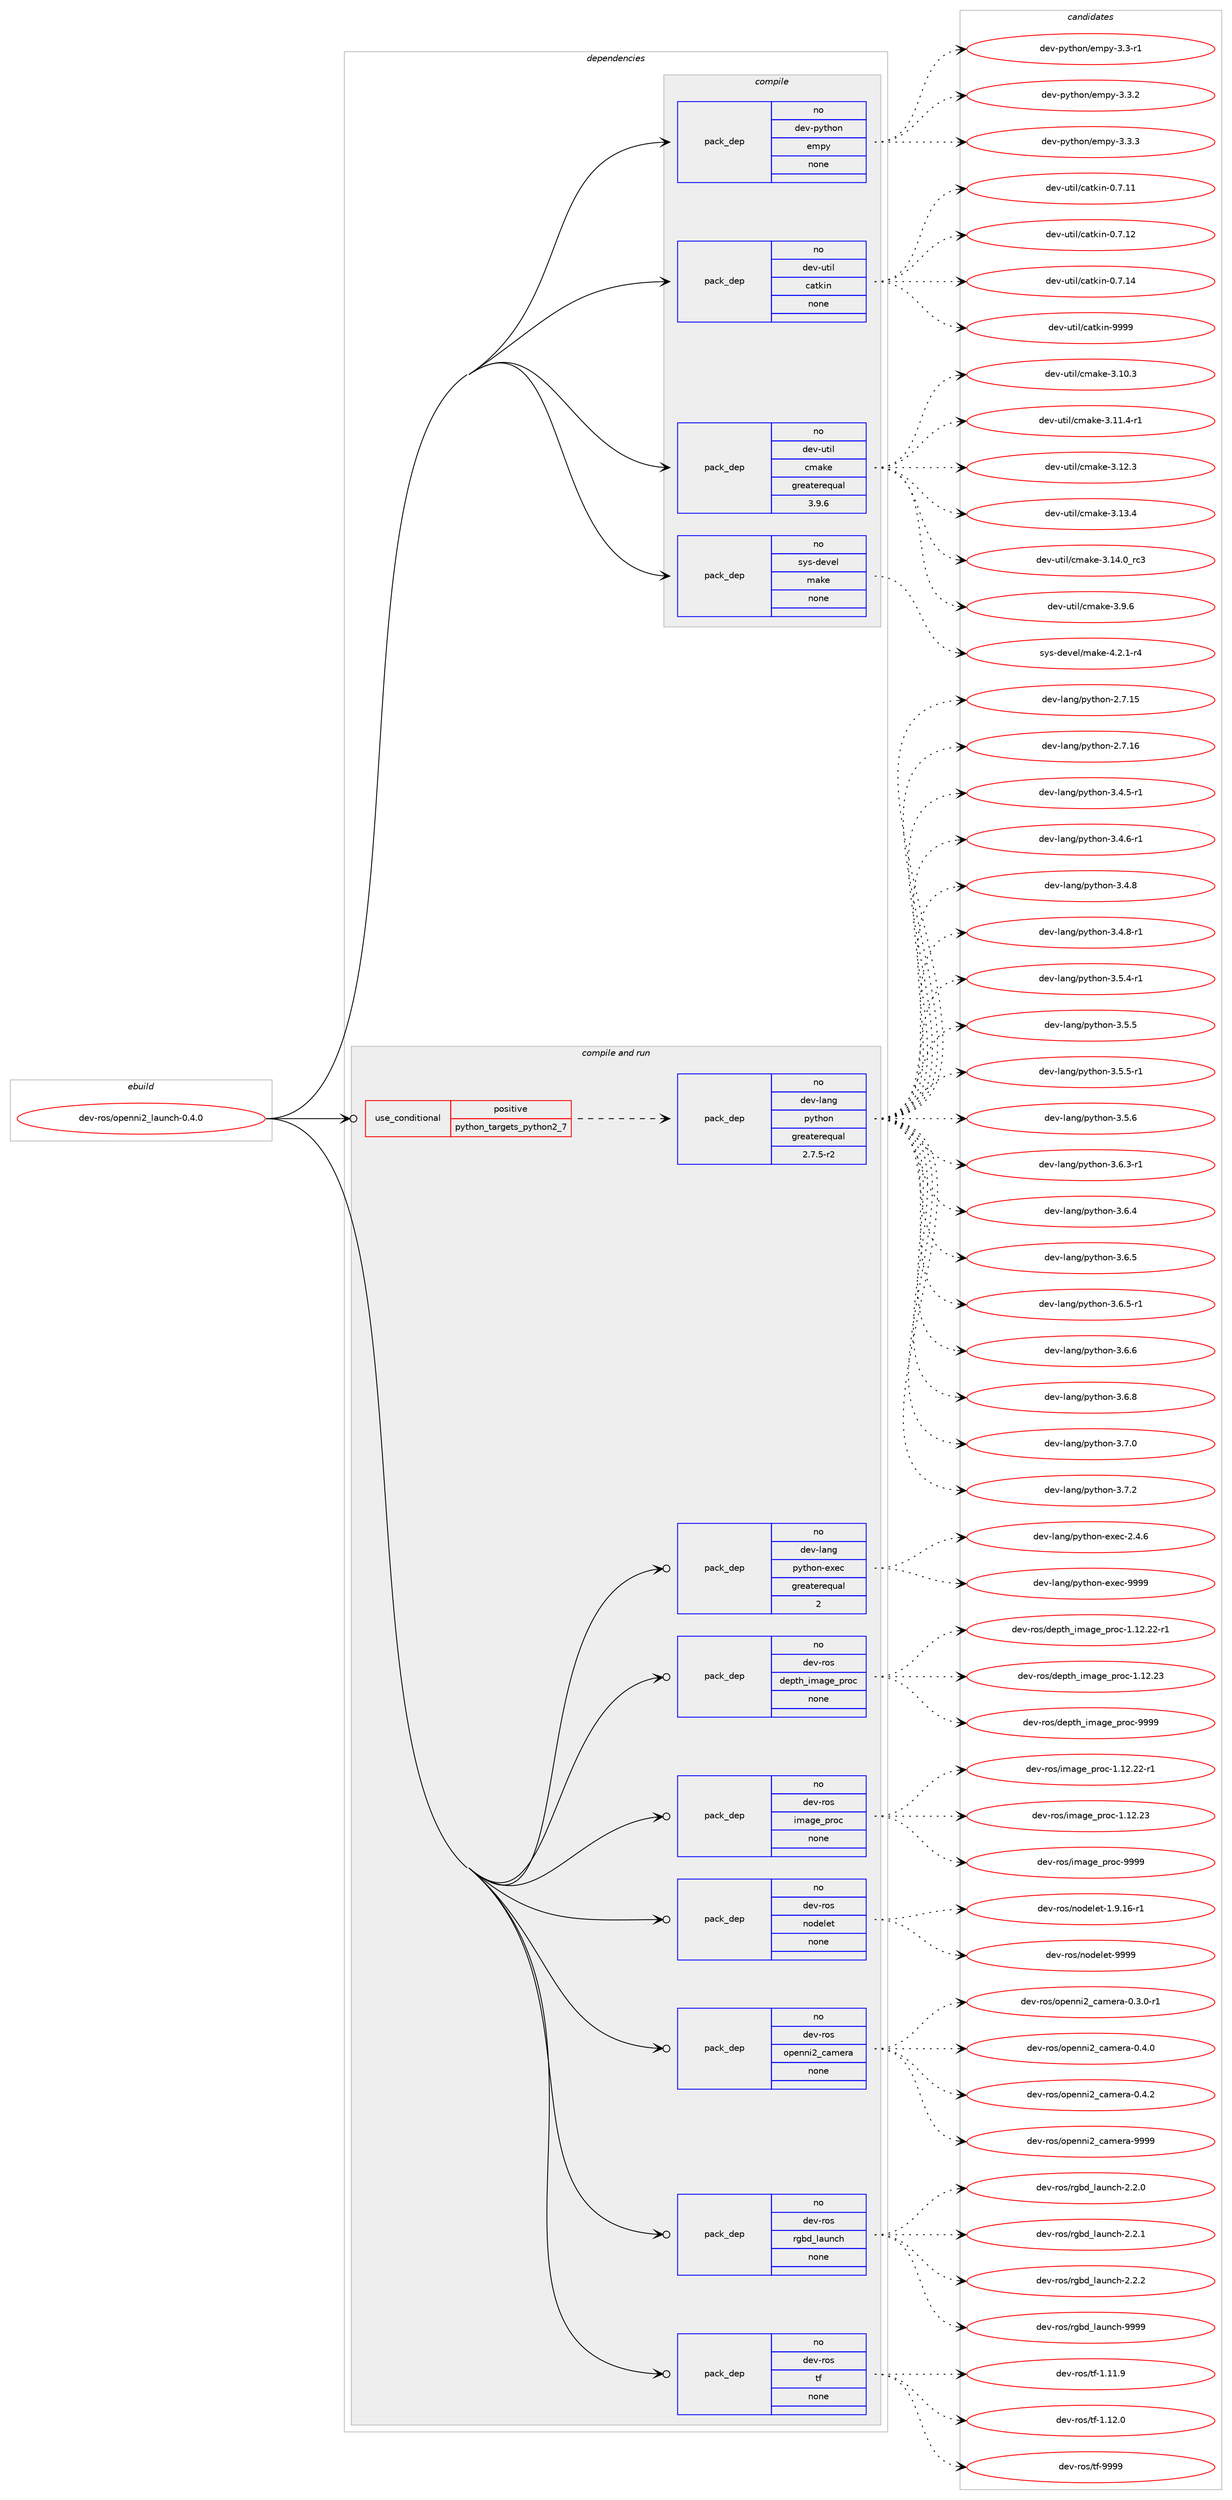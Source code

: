 digraph prolog {

# *************
# Graph options
# *************

newrank=true;
concentrate=true;
compound=true;
graph [rankdir=LR,fontname=Helvetica,fontsize=10,ranksep=1.5];#, ranksep=2.5, nodesep=0.2];
edge  [arrowhead=vee];
node  [fontname=Helvetica,fontsize=10];

# **********
# The ebuild
# **********

subgraph cluster_leftcol {
color=gray;
rank=same;
label=<<i>ebuild</i>>;
id [label="dev-ros/openni2_launch-0.4.0", color=red, width=4, href="../dev-ros/openni2_launch-0.4.0.svg"];
}

# ****************
# The dependencies
# ****************

subgraph cluster_midcol {
color=gray;
label=<<i>dependencies</i>>;
subgraph cluster_compile {
fillcolor="#eeeeee";
style=filled;
label=<<i>compile</i>>;
subgraph pack1048633 {
dependency1461320 [label=<<TABLE BORDER="0" CELLBORDER="1" CELLSPACING="0" CELLPADDING="4" WIDTH="220"><TR><TD ROWSPAN="6" CELLPADDING="30">pack_dep</TD></TR><TR><TD WIDTH="110">no</TD></TR><TR><TD>dev-python</TD></TR><TR><TD>empy</TD></TR><TR><TD>none</TD></TR><TR><TD></TD></TR></TABLE>>, shape=none, color=blue];
}
id:e -> dependency1461320:w [weight=20,style="solid",arrowhead="vee"];
subgraph pack1048634 {
dependency1461321 [label=<<TABLE BORDER="0" CELLBORDER="1" CELLSPACING="0" CELLPADDING="4" WIDTH="220"><TR><TD ROWSPAN="6" CELLPADDING="30">pack_dep</TD></TR><TR><TD WIDTH="110">no</TD></TR><TR><TD>dev-util</TD></TR><TR><TD>catkin</TD></TR><TR><TD>none</TD></TR><TR><TD></TD></TR></TABLE>>, shape=none, color=blue];
}
id:e -> dependency1461321:w [weight=20,style="solid",arrowhead="vee"];
subgraph pack1048635 {
dependency1461322 [label=<<TABLE BORDER="0" CELLBORDER="1" CELLSPACING="0" CELLPADDING="4" WIDTH="220"><TR><TD ROWSPAN="6" CELLPADDING="30">pack_dep</TD></TR><TR><TD WIDTH="110">no</TD></TR><TR><TD>dev-util</TD></TR><TR><TD>cmake</TD></TR><TR><TD>greaterequal</TD></TR><TR><TD>3.9.6</TD></TR></TABLE>>, shape=none, color=blue];
}
id:e -> dependency1461322:w [weight=20,style="solid",arrowhead="vee"];
subgraph pack1048636 {
dependency1461323 [label=<<TABLE BORDER="0" CELLBORDER="1" CELLSPACING="0" CELLPADDING="4" WIDTH="220"><TR><TD ROWSPAN="6" CELLPADDING="30">pack_dep</TD></TR><TR><TD WIDTH="110">no</TD></TR><TR><TD>sys-devel</TD></TR><TR><TD>make</TD></TR><TR><TD>none</TD></TR><TR><TD></TD></TR></TABLE>>, shape=none, color=blue];
}
id:e -> dependency1461323:w [weight=20,style="solid",arrowhead="vee"];
}
subgraph cluster_compileandrun {
fillcolor="#eeeeee";
style=filled;
label=<<i>compile and run</i>>;
subgraph cond389297 {
dependency1461324 [label=<<TABLE BORDER="0" CELLBORDER="1" CELLSPACING="0" CELLPADDING="4"><TR><TD ROWSPAN="3" CELLPADDING="10">use_conditional</TD></TR><TR><TD>positive</TD></TR><TR><TD>python_targets_python2_7</TD></TR></TABLE>>, shape=none, color=red];
subgraph pack1048637 {
dependency1461325 [label=<<TABLE BORDER="0" CELLBORDER="1" CELLSPACING="0" CELLPADDING="4" WIDTH="220"><TR><TD ROWSPAN="6" CELLPADDING="30">pack_dep</TD></TR><TR><TD WIDTH="110">no</TD></TR><TR><TD>dev-lang</TD></TR><TR><TD>python</TD></TR><TR><TD>greaterequal</TD></TR><TR><TD>2.7.5-r2</TD></TR></TABLE>>, shape=none, color=blue];
}
dependency1461324:e -> dependency1461325:w [weight=20,style="dashed",arrowhead="vee"];
}
id:e -> dependency1461324:w [weight=20,style="solid",arrowhead="odotvee"];
subgraph pack1048638 {
dependency1461326 [label=<<TABLE BORDER="0" CELLBORDER="1" CELLSPACING="0" CELLPADDING="4" WIDTH="220"><TR><TD ROWSPAN="6" CELLPADDING="30">pack_dep</TD></TR><TR><TD WIDTH="110">no</TD></TR><TR><TD>dev-lang</TD></TR><TR><TD>python-exec</TD></TR><TR><TD>greaterequal</TD></TR><TR><TD>2</TD></TR></TABLE>>, shape=none, color=blue];
}
id:e -> dependency1461326:w [weight=20,style="solid",arrowhead="odotvee"];
subgraph pack1048639 {
dependency1461327 [label=<<TABLE BORDER="0" CELLBORDER="1" CELLSPACING="0" CELLPADDING="4" WIDTH="220"><TR><TD ROWSPAN="6" CELLPADDING="30">pack_dep</TD></TR><TR><TD WIDTH="110">no</TD></TR><TR><TD>dev-ros</TD></TR><TR><TD>depth_image_proc</TD></TR><TR><TD>none</TD></TR><TR><TD></TD></TR></TABLE>>, shape=none, color=blue];
}
id:e -> dependency1461327:w [weight=20,style="solid",arrowhead="odotvee"];
subgraph pack1048640 {
dependency1461328 [label=<<TABLE BORDER="0" CELLBORDER="1" CELLSPACING="0" CELLPADDING="4" WIDTH="220"><TR><TD ROWSPAN="6" CELLPADDING="30">pack_dep</TD></TR><TR><TD WIDTH="110">no</TD></TR><TR><TD>dev-ros</TD></TR><TR><TD>image_proc</TD></TR><TR><TD>none</TD></TR><TR><TD></TD></TR></TABLE>>, shape=none, color=blue];
}
id:e -> dependency1461328:w [weight=20,style="solid",arrowhead="odotvee"];
subgraph pack1048641 {
dependency1461329 [label=<<TABLE BORDER="0" CELLBORDER="1" CELLSPACING="0" CELLPADDING="4" WIDTH="220"><TR><TD ROWSPAN="6" CELLPADDING="30">pack_dep</TD></TR><TR><TD WIDTH="110">no</TD></TR><TR><TD>dev-ros</TD></TR><TR><TD>nodelet</TD></TR><TR><TD>none</TD></TR><TR><TD></TD></TR></TABLE>>, shape=none, color=blue];
}
id:e -> dependency1461329:w [weight=20,style="solid",arrowhead="odotvee"];
subgraph pack1048642 {
dependency1461330 [label=<<TABLE BORDER="0" CELLBORDER="1" CELLSPACING="0" CELLPADDING="4" WIDTH="220"><TR><TD ROWSPAN="6" CELLPADDING="30">pack_dep</TD></TR><TR><TD WIDTH="110">no</TD></TR><TR><TD>dev-ros</TD></TR><TR><TD>openni2_camera</TD></TR><TR><TD>none</TD></TR><TR><TD></TD></TR></TABLE>>, shape=none, color=blue];
}
id:e -> dependency1461330:w [weight=20,style="solid",arrowhead="odotvee"];
subgraph pack1048643 {
dependency1461331 [label=<<TABLE BORDER="0" CELLBORDER="1" CELLSPACING="0" CELLPADDING="4" WIDTH="220"><TR><TD ROWSPAN="6" CELLPADDING="30">pack_dep</TD></TR><TR><TD WIDTH="110">no</TD></TR><TR><TD>dev-ros</TD></TR><TR><TD>rgbd_launch</TD></TR><TR><TD>none</TD></TR><TR><TD></TD></TR></TABLE>>, shape=none, color=blue];
}
id:e -> dependency1461331:w [weight=20,style="solid",arrowhead="odotvee"];
subgraph pack1048644 {
dependency1461332 [label=<<TABLE BORDER="0" CELLBORDER="1" CELLSPACING="0" CELLPADDING="4" WIDTH="220"><TR><TD ROWSPAN="6" CELLPADDING="30">pack_dep</TD></TR><TR><TD WIDTH="110">no</TD></TR><TR><TD>dev-ros</TD></TR><TR><TD>tf</TD></TR><TR><TD>none</TD></TR><TR><TD></TD></TR></TABLE>>, shape=none, color=blue];
}
id:e -> dependency1461332:w [weight=20,style="solid",arrowhead="odotvee"];
}
subgraph cluster_run {
fillcolor="#eeeeee";
style=filled;
label=<<i>run</i>>;
}
}

# **************
# The candidates
# **************

subgraph cluster_choices {
rank=same;
color=gray;
label=<<i>candidates</i>>;

subgraph choice1048633 {
color=black;
nodesep=1;
choice1001011184511212111610411111047101109112121455146514511449 [label="dev-python/empy-3.3-r1", color=red, width=4,href="../dev-python/empy-3.3-r1.svg"];
choice1001011184511212111610411111047101109112121455146514650 [label="dev-python/empy-3.3.2", color=red, width=4,href="../dev-python/empy-3.3.2.svg"];
choice1001011184511212111610411111047101109112121455146514651 [label="dev-python/empy-3.3.3", color=red, width=4,href="../dev-python/empy-3.3.3.svg"];
dependency1461320:e -> choice1001011184511212111610411111047101109112121455146514511449:w [style=dotted,weight="100"];
dependency1461320:e -> choice1001011184511212111610411111047101109112121455146514650:w [style=dotted,weight="100"];
dependency1461320:e -> choice1001011184511212111610411111047101109112121455146514651:w [style=dotted,weight="100"];
}
subgraph choice1048634 {
color=black;
nodesep=1;
choice1001011184511711610510847999711610710511045484655464949 [label="dev-util/catkin-0.7.11", color=red, width=4,href="../dev-util/catkin-0.7.11.svg"];
choice1001011184511711610510847999711610710511045484655464950 [label="dev-util/catkin-0.7.12", color=red, width=4,href="../dev-util/catkin-0.7.12.svg"];
choice1001011184511711610510847999711610710511045484655464952 [label="dev-util/catkin-0.7.14", color=red, width=4,href="../dev-util/catkin-0.7.14.svg"];
choice100101118451171161051084799971161071051104557575757 [label="dev-util/catkin-9999", color=red, width=4,href="../dev-util/catkin-9999.svg"];
dependency1461321:e -> choice1001011184511711610510847999711610710511045484655464949:w [style=dotted,weight="100"];
dependency1461321:e -> choice1001011184511711610510847999711610710511045484655464950:w [style=dotted,weight="100"];
dependency1461321:e -> choice1001011184511711610510847999711610710511045484655464952:w [style=dotted,weight="100"];
dependency1461321:e -> choice100101118451171161051084799971161071051104557575757:w [style=dotted,weight="100"];
}
subgraph choice1048635 {
color=black;
nodesep=1;
choice1001011184511711610510847991099710710145514649484651 [label="dev-util/cmake-3.10.3", color=red, width=4,href="../dev-util/cmake-3.10.3.svg"];
choice10010111845117116105108479910997107101455146494946524511449 [label="dev-util/cmake-3.11.4-r1", color=red, width=4,href="../dev-util/cmake-3.11.4-r1.svg"];
choice1001011184511711610510847991099710710145514649504651 [label="dev-util/cmake-3.12.3", color=red, width=4,href="../dev-util/cmake-3.12.3.svg"];
choice1001011184511711610510847991099710710145514649514652 [label="dev-util/cmake-3.13.4", color=red, width=4,href="../dev-util/cmake-3.13.4.svg"];
choice1001011184511711610510847991099710710145514649524648951149951 [label="dev-util/cmake-3.14.0_rc3", color=red, width=4,href="../dev-util/cmake-3.14.0_rc3.svg"];
choice10010111845117116105108479910997107101455146574654 [label="dev-util/cmake-3.9.6", color=red, width=4,href="../dev-util/cmake-3.9.6.svg"];
dependency1461322:e -> choice1001011184511711610510847991099710710145514649484651:w [style=dotted,weight="100"];
dependency1461322:e -> choice10010111845117116105108479910997107101455146494946524511449:w [style=dotted,weight="100"];
dependency1461322:e -> choice1001011184511711610510847991099710710145514649504651:w [style=dotted,weight="100"];
dependency1461322:e -> choice1001011184511711610510847991099710710145514649514652:w [style=dotted,weight="100"];
dependency1461322:e -> choice1001011184511711610510847991099710710145514649524648951149951:w [style=dotted,weight="100"];
dependency1461322:e -> choice10010111845117116105108479910997107101455146574654:w [style=dotted,weight="100"];
}
subgraph choice1048636 {
color=black;
nodesep=1;
choice1151211154510010111810110847109971071014552465046494511452 [label="sys-devel/make-4.2.1-r4", color=red, width=4,href="../sys-devel/make-4.2.1-r4.svg"];
dependency1461323:e -> choice1151211154510010111810110847109971071014552465046494511452:w [style=dotted,weight="100"];
}
subgraph choice1048637 {
color=black;
nodesep=1;
choice10010111845108971101034711212111610411111045504655464953 [label="dev-lang/python-2.7.15", color=red, width=4,href="../dev-lang/python-2.7.15.svg"];
choice10010111845108971101034711212111610411111045504655464954 [label="dev-lang/python-2.7.16", color=red, width=4,href="../dev-lang/python-2.7.16.svg"];
choice1001011184510897110103471121211161041111104551465246534511449 [label="dev-lang/python-3.4.5-r1", color=red, width=4,href="../dev-lang/python-3.4.5-r1.svg"];
choice1001011184510897110103471121211161041111104551465246544511449 [label="dev-lang/python-3.4.6-r1", color=red, width=4,href="../dev-lang/python-3.4.6-r1.svg"];
choice100101118451089711010347112121116104111110455146524656 [label="dev-lang/python-3.4.8", color=red, width=4,href="../dev-lang/python-3.4.8.svg"];
choice1001011184510897110103471121211161041111104551465246564511449 [label="dev-lang/python-3.4.8-r1", color=red, width=4,href="../dev-lang/python-3.4.8-r1.svg"];
choice1001011184510897110103471121211161041111104551465346524511449 [label="dev-lang/python-3.5.4-r1", color=red, width=4,href="../dev-lang/python-3.5.4-r1.svg"];
choice100101118451089711010347112121116104111110455146534653 [label="dev-lang/python-3.5.5", color=red, width=4,href="../dev-lang/python-3.5.5.svg"];
choice1001011184510897110103471121211161041111104551465346534511449 [label="dev-lang/python-3.5.5-r1", color=red, width=4,href="../dev-lang/python-3.5.5-r1.svg"];
choice100101118451089711010347112121116104111110455146534654 [label="dev-lang/python-3.5.6", color=red, width=4,href="../dev-lang/python-3.5.6.svg"];
choice1001011184510897110103471121211161041111104551465446514511449 [label="dev-lang/python-3.6.3-r1", color=red, width=4,href="../dev-lang/python-3.6.3-r1.svg"];
choice100101118451089711010347112121116104111110455146544652 [label="dev-lang/python-3.6.4", color=red, width=4,href="../dev-lang/python-3.6.4.svg"];
choice100101118451089711010347112121116104111110455146544653 [label="dev-lang/python-3.6.5", color=red, width=4,href="../dev-lang/python-3.6.5.svg"];
choice1001011184510897110103471121211161041111104551465446534511449 [label="dev-lang/python-3.6.5-r1", color=red, width=4,href="../dev-lang/python-3.6.5-r1.svg"];
choice100101118451089711010347112121116104111110455146544654 [label="dev-lang/python-3.6.6", color=red, width=4,href="../dev-lang/python-3.6.6.svg"];
choice100101118451089711010347112121116104111110455146544656 [label="dev-lang/python-3.6.8", color=red, width=4,href="../dev-lang/python-3.6.8.svg"];
choice100101118451089711010347112121116104111110455146554648 [label="dev-lang/python-3.7.0", color=red, width=4,href="../dev-lang/python-3.7.0.svg"];
choice100101118451089711010347112121116104111110455146554650 [label="dev-lang/python-3.7.2", color=red, width=4,href="../dev-lang/python-3.7.2.svg"];
dependency1461325:e -> choice10010111845108971101034711212111610411111045504655464953:w [style=dotted,weight="100"];
dependency1461325:e -> choice10010111845108971101034711212111610411111045504655464954:w [style=dotted,weight="100"];
dependency1461325:e -> choice1001011184510897110103471121211161041111104551465246534511449:w [style=dotted,weight="100"];
dependency1461325:e -> choice1001011184510897110103471121211161041111104551465246544511449:w [style=dotted,weight="100"];
dependency1461325:e -> choice100101118451089711010347112121116104111110455146524656:w [style=dotted,weight="100"];
dependency1461325:e -> choice1001011184510897110103471121211161041111104551465246564511449:w [style=dotted,weight="100"];
dependency1461325:e -> choice1001011184510897110103471121211161041111104551465346524511449:w [style=dotted,weight="100"];
dependency1461325:e -> choice100101118451089711010347112121116104111110455146534653:w [style=dotted,weight="100"];
dependency1461325:e -> choice1001011184510897110103471121211161041111104551465346534511449:w [style=dotted,weight="100"];
dependency1461325:e -> choice100101118451089711010347112121116104111110455146534654:w [style=dotted,weight="100"];
dependency1461325:e -> choice1001011184510897110103471121211161041111104551465446514511449:w [style=dotted,weight="100"];
dependency1461325:e -> choice100101118451089711010347112121116104111110455146544652:w [style=dotted,weight="100"];
dependency1461325:e -> choice100101118451089711010347112121116104111110455146544653:w [style=dotted,weight="100"];
dependency1461325:e -> choice1001011184510897110103471121211161041111104551465446534511449:w [style=dotted,weight="100"];
dependency1461325:e -> choice100101118451089711010347112121116104111110455146544654:w [style=dotted,weight="100"];
dependency1461325:e -> choice100101118451089711010347112121116104111110455146544656:w [style=dotted,weight="100"];
dependency1461325:e -> choice100101118451089711010347112121116104111110455146554648:w [style=dotted,weight="100"];
dependency1461325:e -> choice100101118451089711010347112121116104111110455146554650:w [style=dotted,weight="100"];
}
subgraph choice1048638 {
color=black;
nodesep=1;
choice1001011184510897110103471121211161041111104510112010199455046524654 [label="dev-lang/python-exec-2.4.6", color=red, width=4,href="../dev-lang/python-exec-2.4.6.svg"];
choice10010111845108971101034711212111610411111045101120101994557575757 [label="dev-lang/python-exec-9999", color=red, width=4,href="../dev-lang/python-exec-9999.svg"];
dependency1461326:e -> choice1001011184510897110103471121211161041111104510112010199455046524654:w [style=dotted,weight="100"];
dependency1461326:e -> choice10010111845108971101034711212111610411111045101120101994557575757:w [style=dotted,weight="100"];
}
subgraph choice1048639 {
color=black;
nodesep=1;
choice10010111845114111115471001011121161049510510997103101951121141119945494649504650504511449 [label="dev-ros/depth_image_proc-1.12.22-r1", color=red, width=4,href="../dev-ros/depth_image_proc-1.12.22-r1.svg"];
choice1001011184511411111547100101112116104951051099710310195112114111994549464950465051 [label="dev-ros/depth_image_proc-1.12.23", color=red, width=4,href="../dev-ros/depth_image_proc-1.12.23.svg"];
choice1001011184511411111547100101112116104951051099710310195112114111994557575757 [label="dev-ros/depth_image_proc-9999", color=red, width=4,href="../dev-ros/depth_image_proc-9999.svg"];
dependency1461327:e -> choice10010111845114111115471001011121161049510510997103101951121141119945494649504650504511449:w [style=dotted,weight="100"];
dependency1461327:e -> choice1001011184511411111547100101112116104951051099710310195112114111994549464950465051:w [style=dotted,weight="100"];
dependency1461327:e -> choice1001011184511411111547100101112116104951051099710310195112114111994557575757:w [style=dotted,weight="100"];
}
subgraph choice1048640 {
color=black;
nodesep=1;
choice100101118451141111154710510997103101951121141119945494649504650504511449 [label="dev-ros/image_proc-1.12.22-r1", color=red, width=4,href="../dev-ros/image_proc-1.12.22-r1.svg"];
choice10010111845114111115471051099710310195112114111994549464950465051 [label="dev-ros/image_proc-1.12.23", color=red, width=4,href="../dev-ros/image_proc-1.12.23.svg"];
choice10010111845114111115471051099710310195112114111994557575757 [label="dev-ros/image_proc-9999", color=red, width=4,href="../dev-ros/image_proc-9999.svg"];
dependency1461328:e -> choice100101118451141111154710510997103101951121141119945494649504650504511449:w [style=dotted,weight="100"];
dependency1461328:e -> choice10010111845114111115471051099710310195112114111994549464950465051:w [style=dotted,weight="100"];
dependency1461328:e -> choice10010111845114111115471051099710310195112114111994557575757:w [style=dotted,weight="100"];
}
subgraph choice1048641 {
color=black;
nodesep=1;
choice1001011184511411111547110111100101108101116454946574649544511449 [label="dev-ros/nodelet-1.9.16-r1", color=red, width=4,href="../dev-ros/nodelet-1.9.16-r1.svg"];
choice10010111845114111115471101111001011081011164557575757 [label="dev-ros/nodelet-9999", color=red, width=4,href="../dev-ros/nodelet-9999.svg"];
dependency1461329:e -> choice1001011184511411111547110111100101108101116454946574649544511449:w [style=dotted,weight="100"];
dependency1461329:e -> choice10010111845114111115471101111001011081011164557575757:w [style=dotted,weight="100"];
}
subgraph choice1048642 {
color=black;
nodesep=1;
choice100101118451141111154711111210111011010550959997109101114974548465146484511449 [label="dev-ros/openni2_camera-0.3.0-r1", color=red, width=4,href="../dev-ros/openni2_camera-0.3.0-r1.svg"];
choice10010111845114111115471111121011101101055095999710910111497454846524648 [label="dev-ros/openni2_camera-0.4.0", color=red, width=4,href="../dev-ros/openni2_camera-0.4.0.svg"];
choice10010111845114111115471111121011101101055095999710910111497454846524650 [label="dev-ros/openni2_camera-0.4.2", color=red, width=4,href="../dev-ros/openni2_camera-0.4.2.svg"];
choice100101118451141111154711111210111011010550959997109101114974557575757 [label="dev-ros/openni2_camera-9999", color=red, width=4,href="../dev-ros/openni2_camera-9999.svg"];
dependency1461330:e -> choice100101118451141111154711111210111011010550959997109101114974548465146484511449:w [style=dotted,weight="100"];
dependency1461330:e -> choice10010111845114111115471111121011101101055095999710910111497454846524648:w [style=dotted,weight="100"];
dependency1461330:e -> choice10010111845114111115471111121011101101055095999710910111497454846524650:w [style=dotted,weight="100"];
dependency1461330:e -> choice100101118451141111154711111210111011010550959997109101114974557575757:w [style=dotted,weight="100"];
}
subgraph choice1048643 {
color=black;
nodesep=1;
choice100101118451141111154711410398100951089711711099104455046504648 [label="dev-ros/rgbd_launch-2.2.0", color=red, width=4,href="../dev-ros/rgbd_launch-2.2.0.svg"];
choice100101118451141111154711410398100951089711711099104455046504649 [label="dev-ros/rgbd_launch-2.2.1", color=red, width=4,href="../dev-ros/rgbd_launch-2.2.1.svg"];
choice100101118451141111154711410398100951089711711099104455046504650 [label="dev-ros/rgbd_launch-2.2.2", color=red, width=4,href="../dev-ros/rgbd_launch-2.2.2.svg"];
choice1001011184511411111547114103981009510897117110991044557575757 [label="dev-ros/rgbd_launch-9999", color=red, width=4,href="../dev-ros/rgbd_launch-9999.svg"];
dependency1461331:e -> choice100101118451141111154711410398100951089711711099104455046504648:w [style=dotted,weight="100"];
dependency1461331:e -> choice100101118451141111154711410398100951089711711099104455046504649:w [style=dotted,weight="100"];
dependency1461331:e -> choice100101118451141111154711410398100951089711711099104455046504650:w [style=dotted,weight="100"];
dependency1461331:e -> choice1001011184511411111547114103981009510897117110991044557575757:w [style=dotted,weight="100"];
}
subgraph choice1048644 {
color=black;
nodesep=1;
choice100101118451141111154711610245494649494657 [label="dev-ros/tf-1.11.9", color=red, width=4,href="../dev-ros/tf-1.11.9.svg"];
choice100101118451141111154711610245494649504648 [label="dev-ros/tf-1.12.0", color=red, width=4,href="../dev-ros/tf-1.12.0.svg"];
choice10010111845114111115471161024557575757 [label="dev-ros/tf-9999", color=red, width=4,href="../dev-ros/tf-9999.svg"];
dependency1461332:e -> choice100101118451141111154711610245494649494657:w [style=dotted,weight="100"];
dependency1461332:e -> choice100101118451141111154711610245494649504648:w [style=dotted,weight="100"];
dependency1461332:e -> choice10010111845114111115471161024557575757:w [style=dotted,weight="100"];
}
}

}

